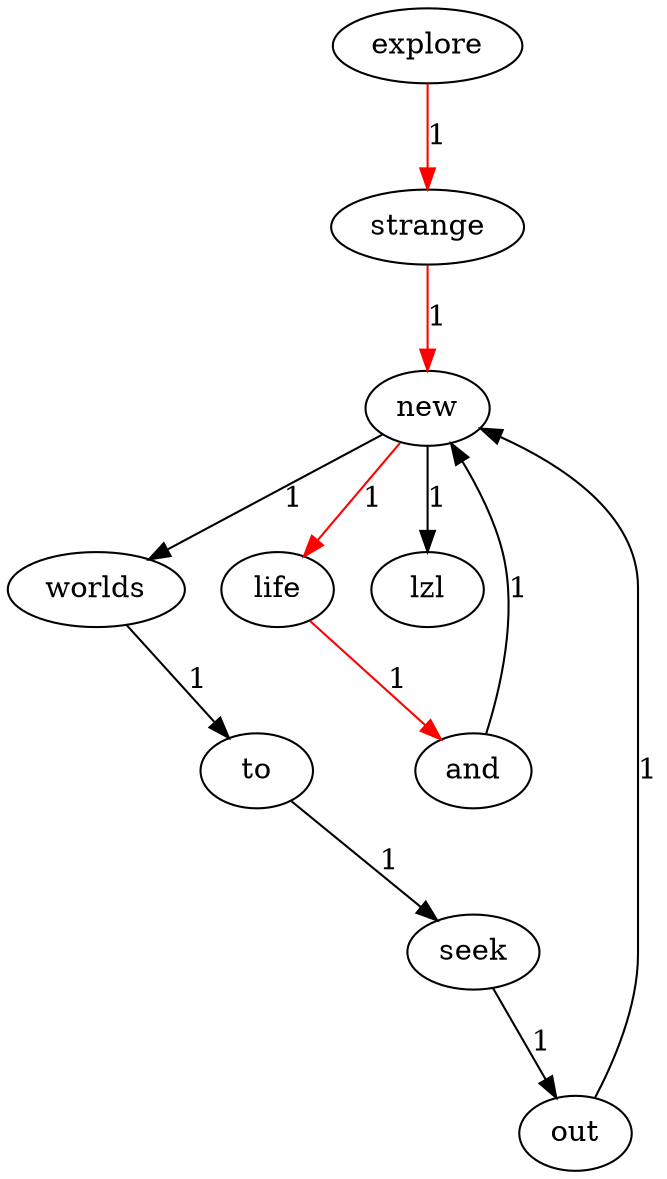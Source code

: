 digraph G {
	"new" [label="new"];
	"worlds" [label="worlds"];
	"explore" [label="explore"];
	"and" [label="and"];
	"to" [label="to"];
	"seek" [label="seek"];
	"strange" [label="strange"];
	"life" [label="life"];
	"out" [label="out"];
	"lzl" [label="lzl"];
	"new" -> "worlds" [label="1"];
	"new" -> "life" [label="1", color="red"];
	"new" -> "lzl" [label="1"];
	"worlds" -> "to" [label="1"];
	"explore" -> "strange" [label="1", color="red"];
	"and" -> "new" [label="1"];
	"to" -> "seek" [label="1"];
	"seek" -> "out" [label="1"];
	"strange" -> "new" [label="1", color="red"];
	"life" -> "and" [label="1", color="red"];
	"out" -> "new" [label="1"];
}